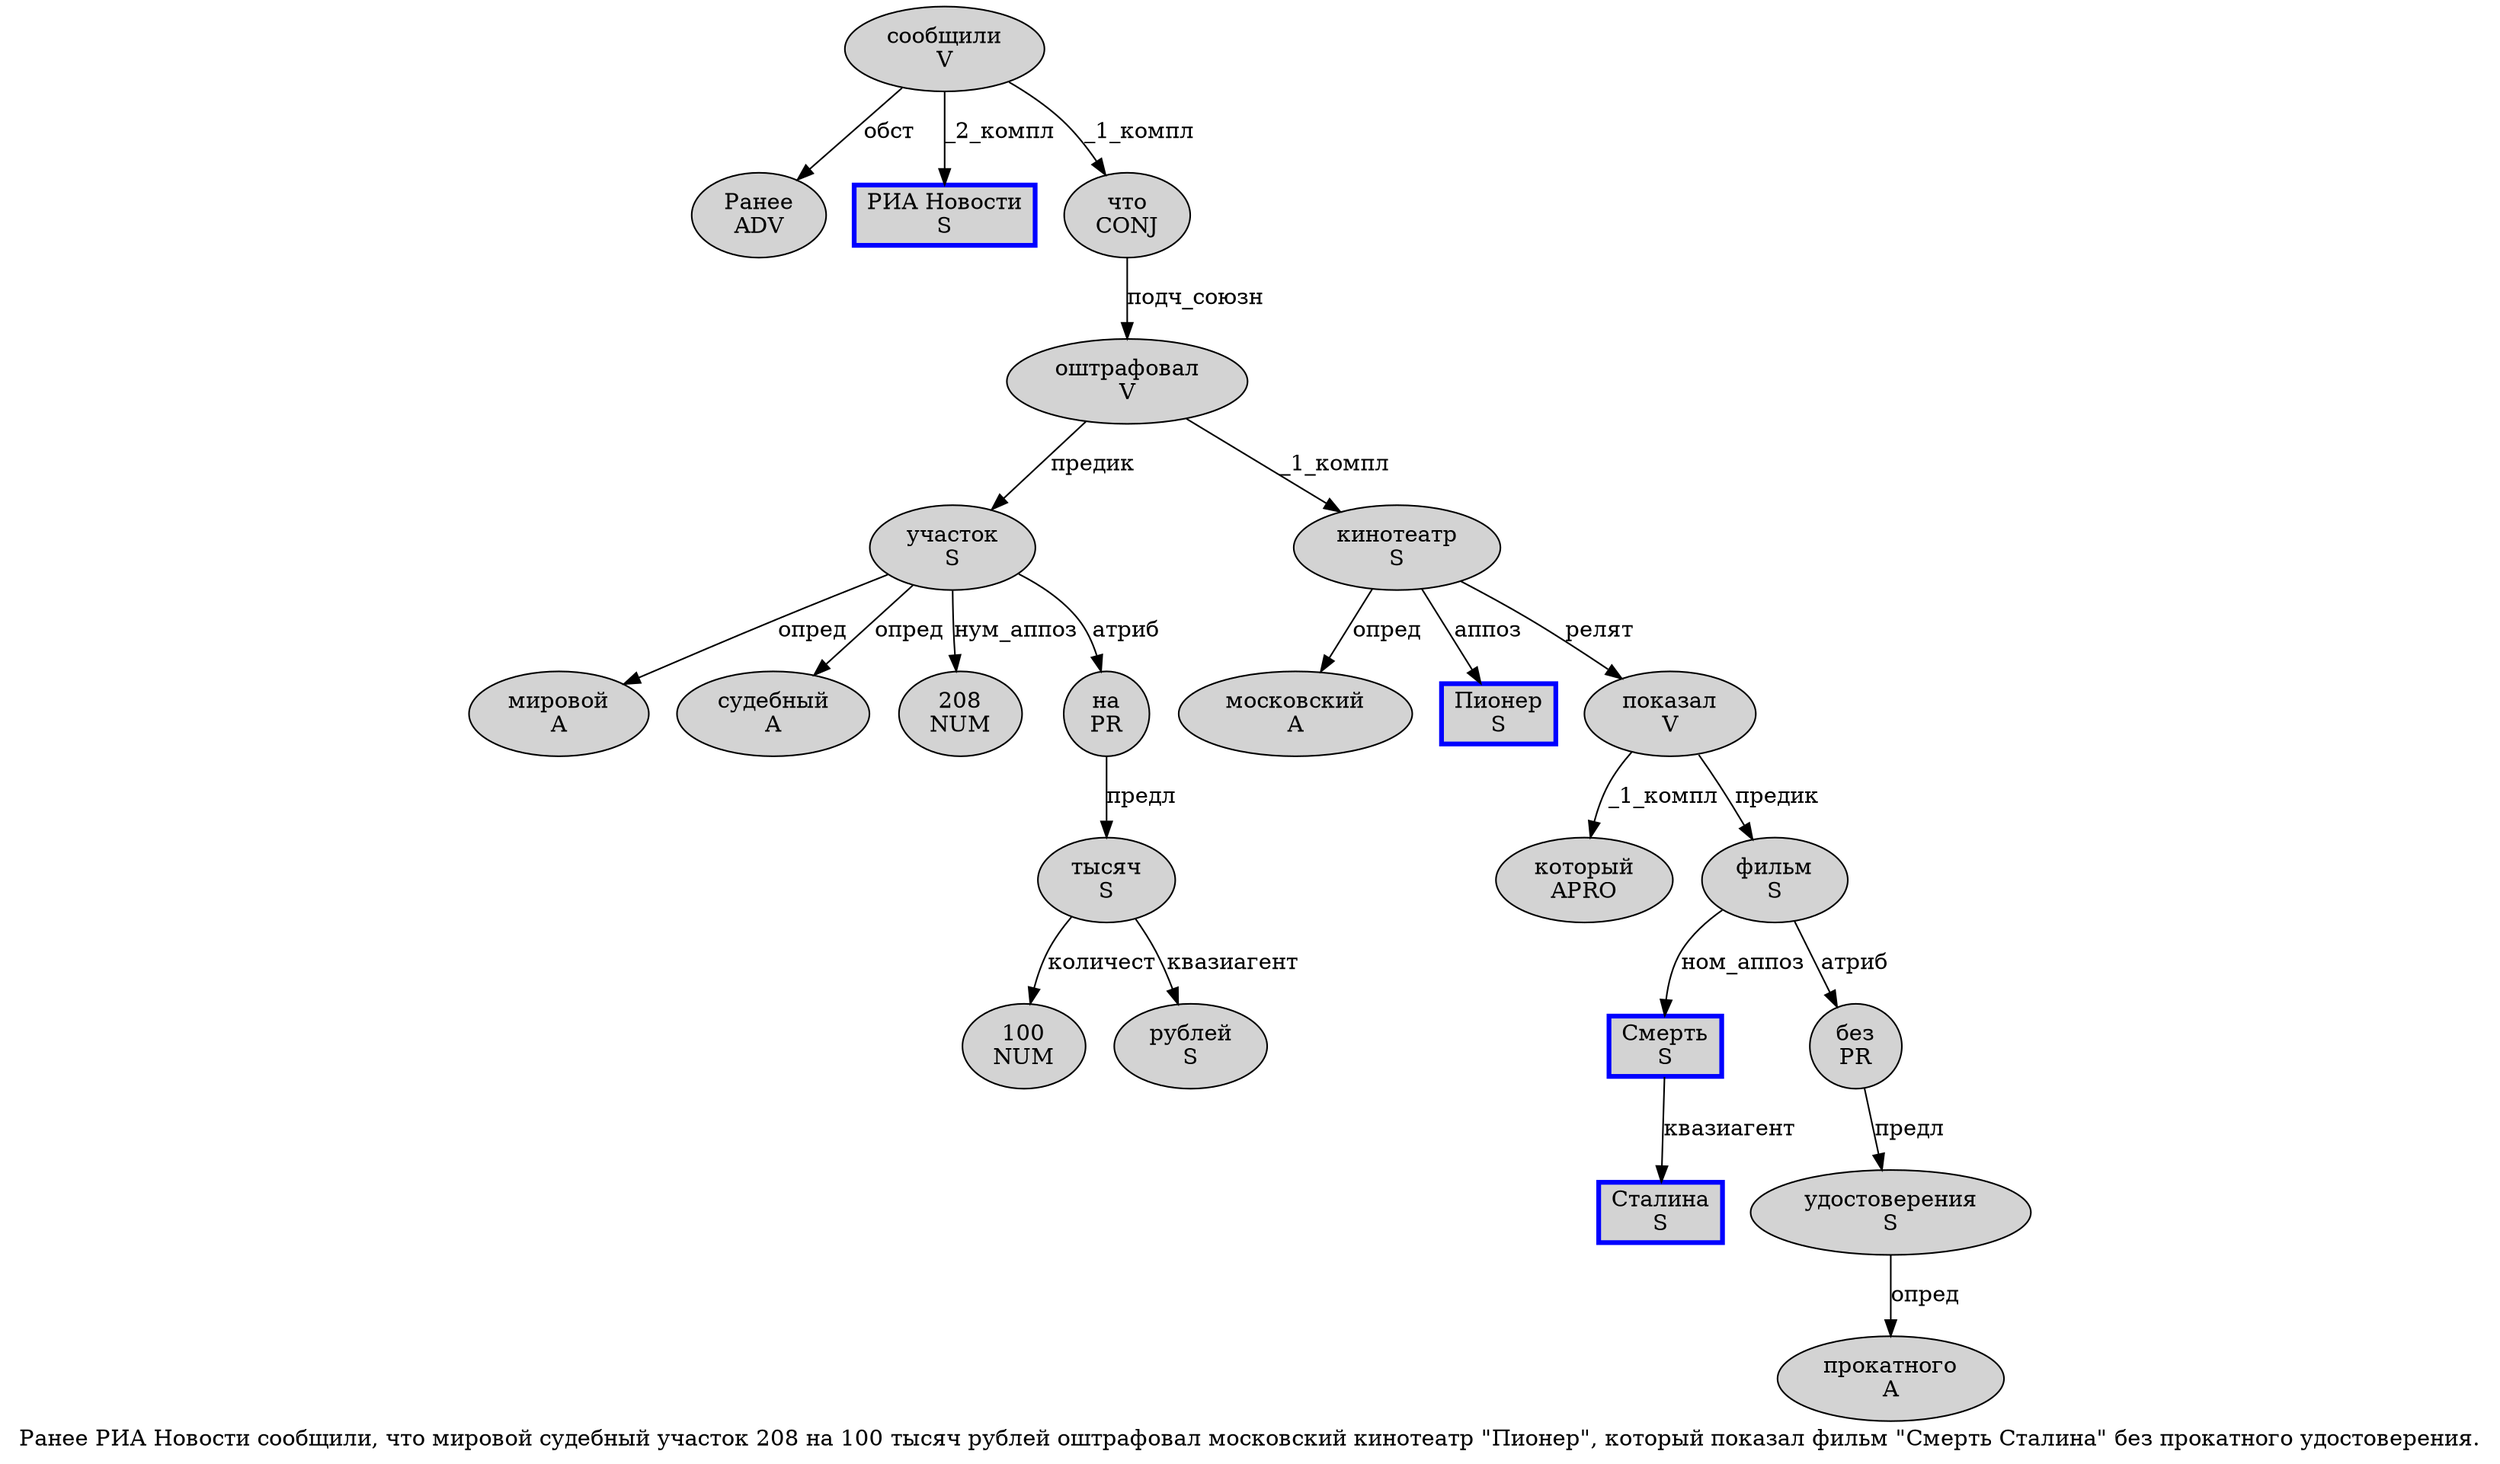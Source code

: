 digraph SENTENCE_1135 {
	graph [label="Ранее РИА Новости сообщили, что мировой судебный участок 208 на 100 тысяч рублей оштрафовал московский кинотеатр \"Пионер\", который показал фильм \"Смерть Сталина\" без прокатного удостоверения."]
	node [style=filled]
		0 [label="Ранее
ADV" color="" fillcolor=lightgray penwidth=1 shape=ellipse]
		1 [label="РИА Новости
S" color=blue fillcolor=lightgray penwidth=3 shape=box]
		2 [label="сообщили
V" color="" fillcolor=lightgray penwidth=1 shape=ellipse]
		4 [label="что
CONJ" color="" fillcolor=lightgray penwidth=1 shape=ellipse]
		5 [label="мировой
A" color="" fillcolor=lightgray penwidth=1 shape=ellipse]
		6 [label="судебный
A" color="" fillcolor=lightgray penwidth=1 shape=ellipse]
		7 [label="участок
S" color="" fillcolor=lightgray penwidth=1 shape=ellipse]
		8 [label="208
NUM" color="" fillcolor=lightgray penwidth=1 shape=ellipse]
		9 [label="на
PR" color="" fillcolor=lightgray penwidth=1 shape=ellipse]
		10 [label="100
NUM" color="" fillcolor=lightgray penwidth=1 shape=ellipse]
		11 [label="тысяч
S" color="" fillcolor=lightgray penwidth=1 shape=ellipse]
		12 [label="рублей
S" color="" fillcolor=lightgray penwidth=1 shape=ellipse]
		13 [label="оштрафовал
V" color="" fillcolor=lightgray penwidth=1 shape=ellipse]
		14 [label="московский
A" color="" fillcolor=lightgray penwidth=1 shape=ellipse]
		15 [label="кинотеатр
S" color="" fillcolor=lightgray penwidth=1 shape=ellipse]
		17 [label="Пионер
S" color=blue fillcolor=lightgray penwidth=3 shape=box]
		20 [label="который
APRO" color="" fillcolor=lightgray penwidth=1 shape=ellipse]
		21 [label="показал
V" color="" fillcolor=lightgray penwidth=1 shape=ellipse]
		22 [label="фильм
S" color="" fillcolor=lightgray penwidth=1 shape=ellipse]
		24 [label="Смерть
S" color=blue fillcolor=lightgray penwidth=3 shape=box]
		25 [label="Сталина
S" color=blue fillcolor=lightgray penwidth=3 shape=box]
		27 [label="без
PR" color="" fillcolor=lightgray penwidth=1 shape=ellipse]
		28 [label="прокатного
A" color="" fillcolor=lightgray penwidth=1 shape=ellipse]
		29 [label="удостоверения
S" color="" fillcolor=lightgray penwidth=1 shape=ellipse]
			22 -> 24 [label="ном_аппоз"]
			22 -> 27 [label="атриб"]
			13 -> 7 [label="предик"]
			13 -> 15 [label="_1_компл"]
			7 -> 5 [label="опред"]
			7 -> 6 [label="опред"]
			7 -> 8 [label="нум_аппоз"]
			7 -> 9 [label="атриб"]
			11 -> 10 [label="количест"]
			11 -> 12 [label="квазиагент"]
			15 -> 14 [label="опред"]
			15 -> 17 [label="аппоз"]
			15 -> 21 [label="релят"]
			9 -> 11 [label="предл"]
			2 -> 0 [label="обст"]
			2 -> 1 [label="_2_компл"]
			2 -> 4 [label="_1_компл"]
			21 -> 20 [label="_1_компл"]
			21 -> 22 [label="предик"]
			29 -> 28 [label="опред"]
			24 -> 25 [label="квазиагент"]
			27 -> 29 [label="предл"]
			4 -> 13 [label="подч_союзн"]
}
